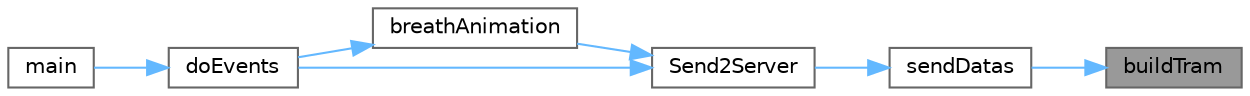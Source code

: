 digraph "buildTram"
{
 // LATEX_PDF_SIZE
  bgcolor="transparent";
  edge [fontname=Helvetica,fontsize=10,labelfontname=Helvetica,labelfontsize=10];
  node [fontname=Helvetica,fontsize=10,shape=box,height=0.2,width=0.4];
  rankdir="RL";
  Node1 [label="buildTram",height=0.2,width=0.4,color="gray40", fillcolor="grey60", style="filled", fontcolor="black",tooltip=" "];
  Node1 -> Node2 [dir="back",color="steelblue1",style="solid"];
  Node2 [label="sendDatas",height=0.2,width=0.4,color="grey40", fillcolor="white", style="filled",URL="$client_8c.html#a7cea858f95329a092fd2cbc746c59728",tooltip="Récupère les données du joueur et les envois au serveur via le socket."];
  Node2 -> Node3 [dir="back",color="steelblue1",style="solid"];
  Node3 [label="Send2Server",height=0.2,width=0.4,color="grey40", fillcolor="white", style="filled",URL="$main_8c.html#a506eeac61f56b2e172d086173bac5995",tooltip="Envoi les données du joueur actuel au serveur."];
  Node3 -> Node4 [dir="back",color="steelblue1",style="solid"];
  Node4 [label="breathAnimation",height=0.2,width=0.4,color="grey40", fillcolor="white", style="filled",URL="$main_8c.html#a4ea2b775628e7e2857760cb4a3f60e5f",tooltip="Animation de respiration."];
  Node4 -> Node5 [dir="back",color="steelblue1",style="solid"];
  Node5 [label="doEvents",height=0.2,width=0.4,color="grey40", fillcolor="white", style="filled",URL="$main_8c.html#a5d8c057a673692eabf25fa7d6c670c08",tooltip="Execute les events en fonction du tableau d'évènements."];
  Node5 -> Node6 [dir="back",color="steelblue1",style="solid"];
  Node6 [label="main",height=0.2,width=0.4,color="grey40", fillcolor="white", style="filled",URL="$main_8c.html#a0ddf1224851353fc92bfbff6f499fa97",tooltip="Programme principal."];
  Node3 -> Node5 [dir="back",color="steelblue1",style="solid"];
}
